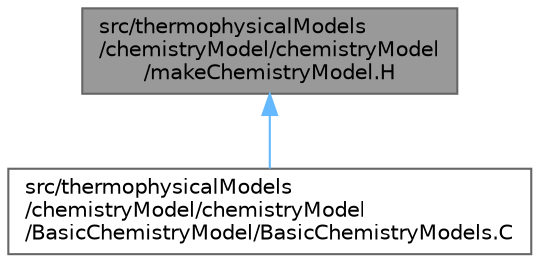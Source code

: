 digraph "src/thermophysicalModels/chemistryModel/chemistryModel/makeChemistryModel.H"
{
 // LATEX_PDF_SIZE
  bgcolor="transparent";
  edge [fontname=Helvetica,fontsize=10,labelfontname=Helvetica,labelfontsize=10];
  node [fontname=Helvetica,fontsize=10,shape=box,height=0.2,width=0.4];
  Node1 [id="Node000001",label="src/thermophysicalModels\l/chemistryModel/chemistryModel\l/makeChemistryModel.H",height=0.2,width=0.4,color="gray40", fillcolor="grey60", style="filled", fontcolor="black",tooltip="Macros for instantiating chemistry models based on compressibility and transport types."];
  Node1 -> Node2 [id="edge1_Node000001_Node000002",dir="back",color="steelblue1",style="solid",tooltip=" "];
  Node2 [id="Node000002",label="src/thermophysicalModels\l/chemistryModel/chemistryModel\l/BasicChemistryModel/BasicChemistryModels.C",height=0.2,width=0.4,color="grey40", fillcolor="white", style="filled",URL="$BasicChemistryModels_8C.html",tooltip="Creates chemistry model instances templated on the type of thermodynamics."];
}
